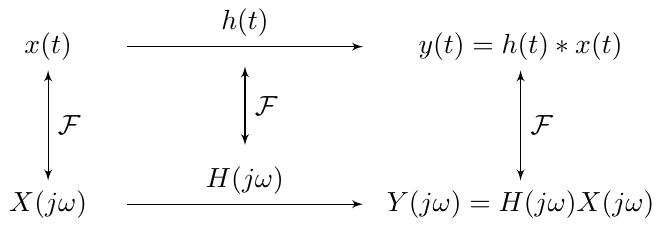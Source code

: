 \documentclass{standalone}
\usepackage{tikz}
\usetikzlibrary{calc}
\usetikzlibrary{positioning}
\usetikzlibrary{shapes,arrows,decorations.pathreplacing,decorations.markings}
\tikzstyle{block} = [draw, fill=gray!20, rectangle]
\tikzstyle{sum} = [draw, fill=gray!20, circle, node distance=1cm]
\tikzstyle{input} = [coordinate]
\tikzstyle{output} = [coordinate]
\tikzstyle{pinstyle} = [pin edge={to-,thin,black}]
\usepackage{pgfplots}
 \pgfplotsset{compat=1.13}
 \usepackage{transparent}

\begin{document}
\begin{tikzpicture}[auto, node distance=2cm,>=latex',scale=1, every node/.style={transform shape}]

  \node [input] at (0,0) (input1) {};
  \node [input] at (0,-2) (input2) {};
  \node [output] at (3,0) (output1) {};
  \node [output] at (3,-2) (output2) {};

  \node at (-1,0) (x) {$x(t)$};
  \node at (-1,-2) (X) {$X(j\omega)$};

  \node at (5,0) (y) {$y(t) = h(t) * x(t)$};
  \node at (5,-2) (Y) {$Y(j\omega) = H(j\omega) X(j\omega)$};

  \draw[->] (input1) -- node {$h(t)$} (output1);
  \draw[->] (input2) -- node {$H(j\omega)$} (output2);

  \draw[<->] (x) -- node {$\mathcal{F}$} (X);
  \draw[<->] (y) -- node {$\mathcal{F}$} (Y);

  \draw[<->] (1.5,-0.25) -- node {$\mathcal{F}$} (1.5,-1.25);
\end{tikzpicture}
\end{document}

